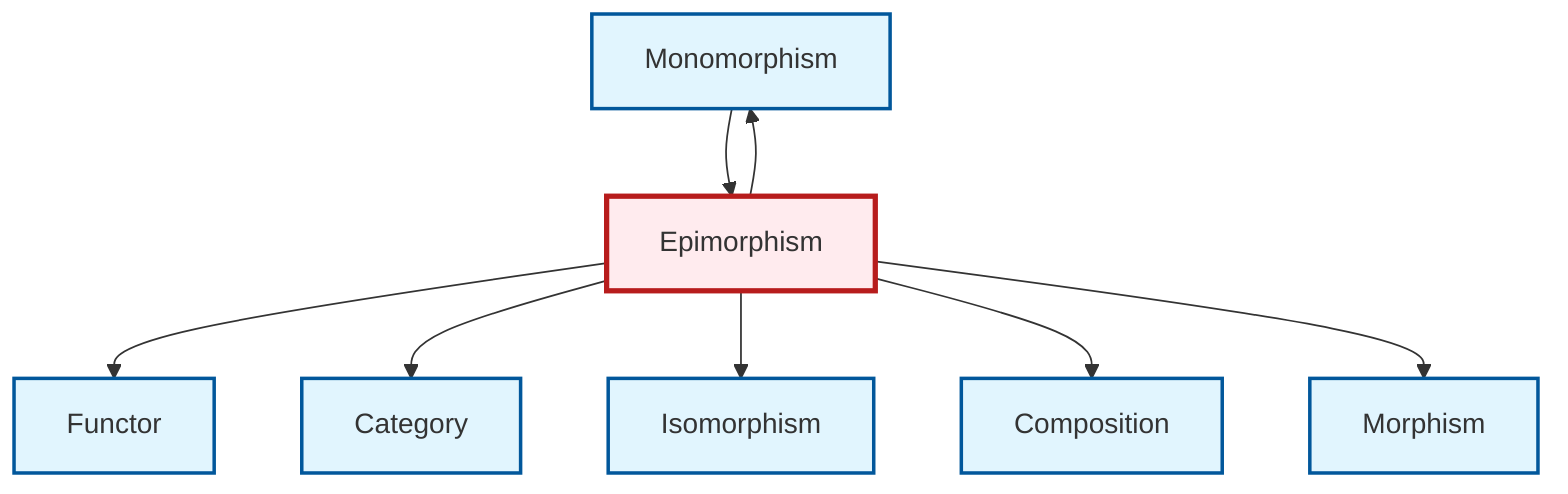 graph TD
    classDef definition fill:#e1f5fe,stroke:#01579b,stroke-width:2px
    classDef theorem fill:#f3e5f5,stroke:#4a148c,stroke-width:2px
    classDef axiom fill:#fff3e0,stroke:#e65100,stroke-width:2px
    classDef example fill:#e8f5e9,stroke:#1b5e20,stroke-width:2px
    classDef current fill:#ffebee,stroke:#b71c1c,stroke-width:3px
    def-monomorphism["Monomorphism"]:::definition
    def-category["Category"]:::definition
    def-composition["Composition"]:::definition
    def-functor["Functor"]:::definition
    def-morphism["Morphism"]:::definition
    def-isomorphism["Isomorphism"]:::definition
    def-epimorphism["Epimorphism"]:::definition
    def-epimorphism --> def-functor
    def-epimorphism --> def-category
    def-epimorphism --> def-isomorphism
    def-epimorphism --> def-monomorphism
    def-epimorphism --> def-composition
    def-epimorphism --> def-morphism
    def-monomorphism --> def-epimorphism
    class def-epimorphism current